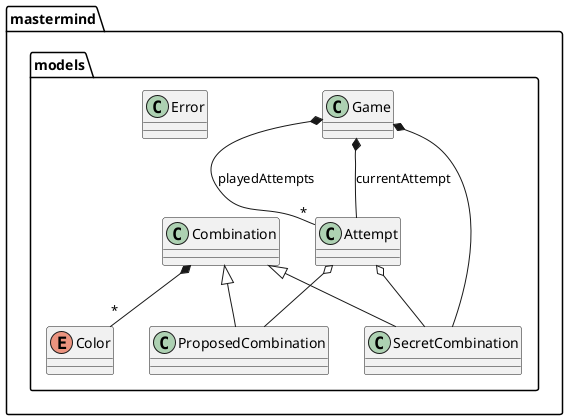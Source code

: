 @startuml
skinparam {
    BoundaryBackgroundColor #629EF9
    BoundaryBorderColor black
    BoundaryFontSize 12
    BoundarySize 10
    ControlBackgroundColor #b5bd68
    ControlBorderColor #718c00
    EntityBackgroundColor #F2AC4E
    EntityBorderColor black
}

package mastermind {

package models {

    class Game
    class Combination
    class SecretCombination
    class ProposedCombination
    Enum Color
    class Attempt
    class Error

}


Combination <|-- ProposedCombination
Combination <|-- SecretCombination
Attempt o-- ProposedCombination
Attempt o-- SecretCombination
Combination *-- "*" Color
Game *-- SecretCombination
Game *-- "*" Attempt : playedAttempts
Game *-- Attempt : currentAttempt


}


@enduml